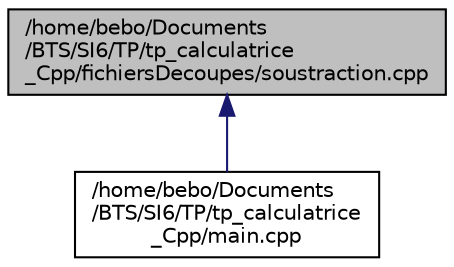 digraph "/home/bebo/Documents/BTS/SI6/TP/tp_calculatrice_Cpp/fichiersDecoupes/soustraction.cpp"
{
  edge [fontname="Helvetica",fontsize="10",labelfontname="Helvetica",labelfontsize="10"];
  node [fontname="Helvetica",fontsize="10",shape=record];
  Node1 [label="/home/bebo/Documents\l/BTS/SI6/TP/tp_calculatrice\l_Cpp/fichiersDecoupes/soustraction.cpp",height=0.2,width=0.4,color="black", fillcolor="grey75", style="filled" fontcolor="black"];
  Node1 -> Node2 [dir="back",color="midnightblue",fontsize="10",style="solid"];
  Node2 [label="/home/bebo/Documents\l/BTS/SI6/TP/tp_calculatrice\l_Cpp/main.cpp",height=0.2,width=0.4,color="black", fillcolor="white", style="filled",URL="$main_8cpp.html"];
}
